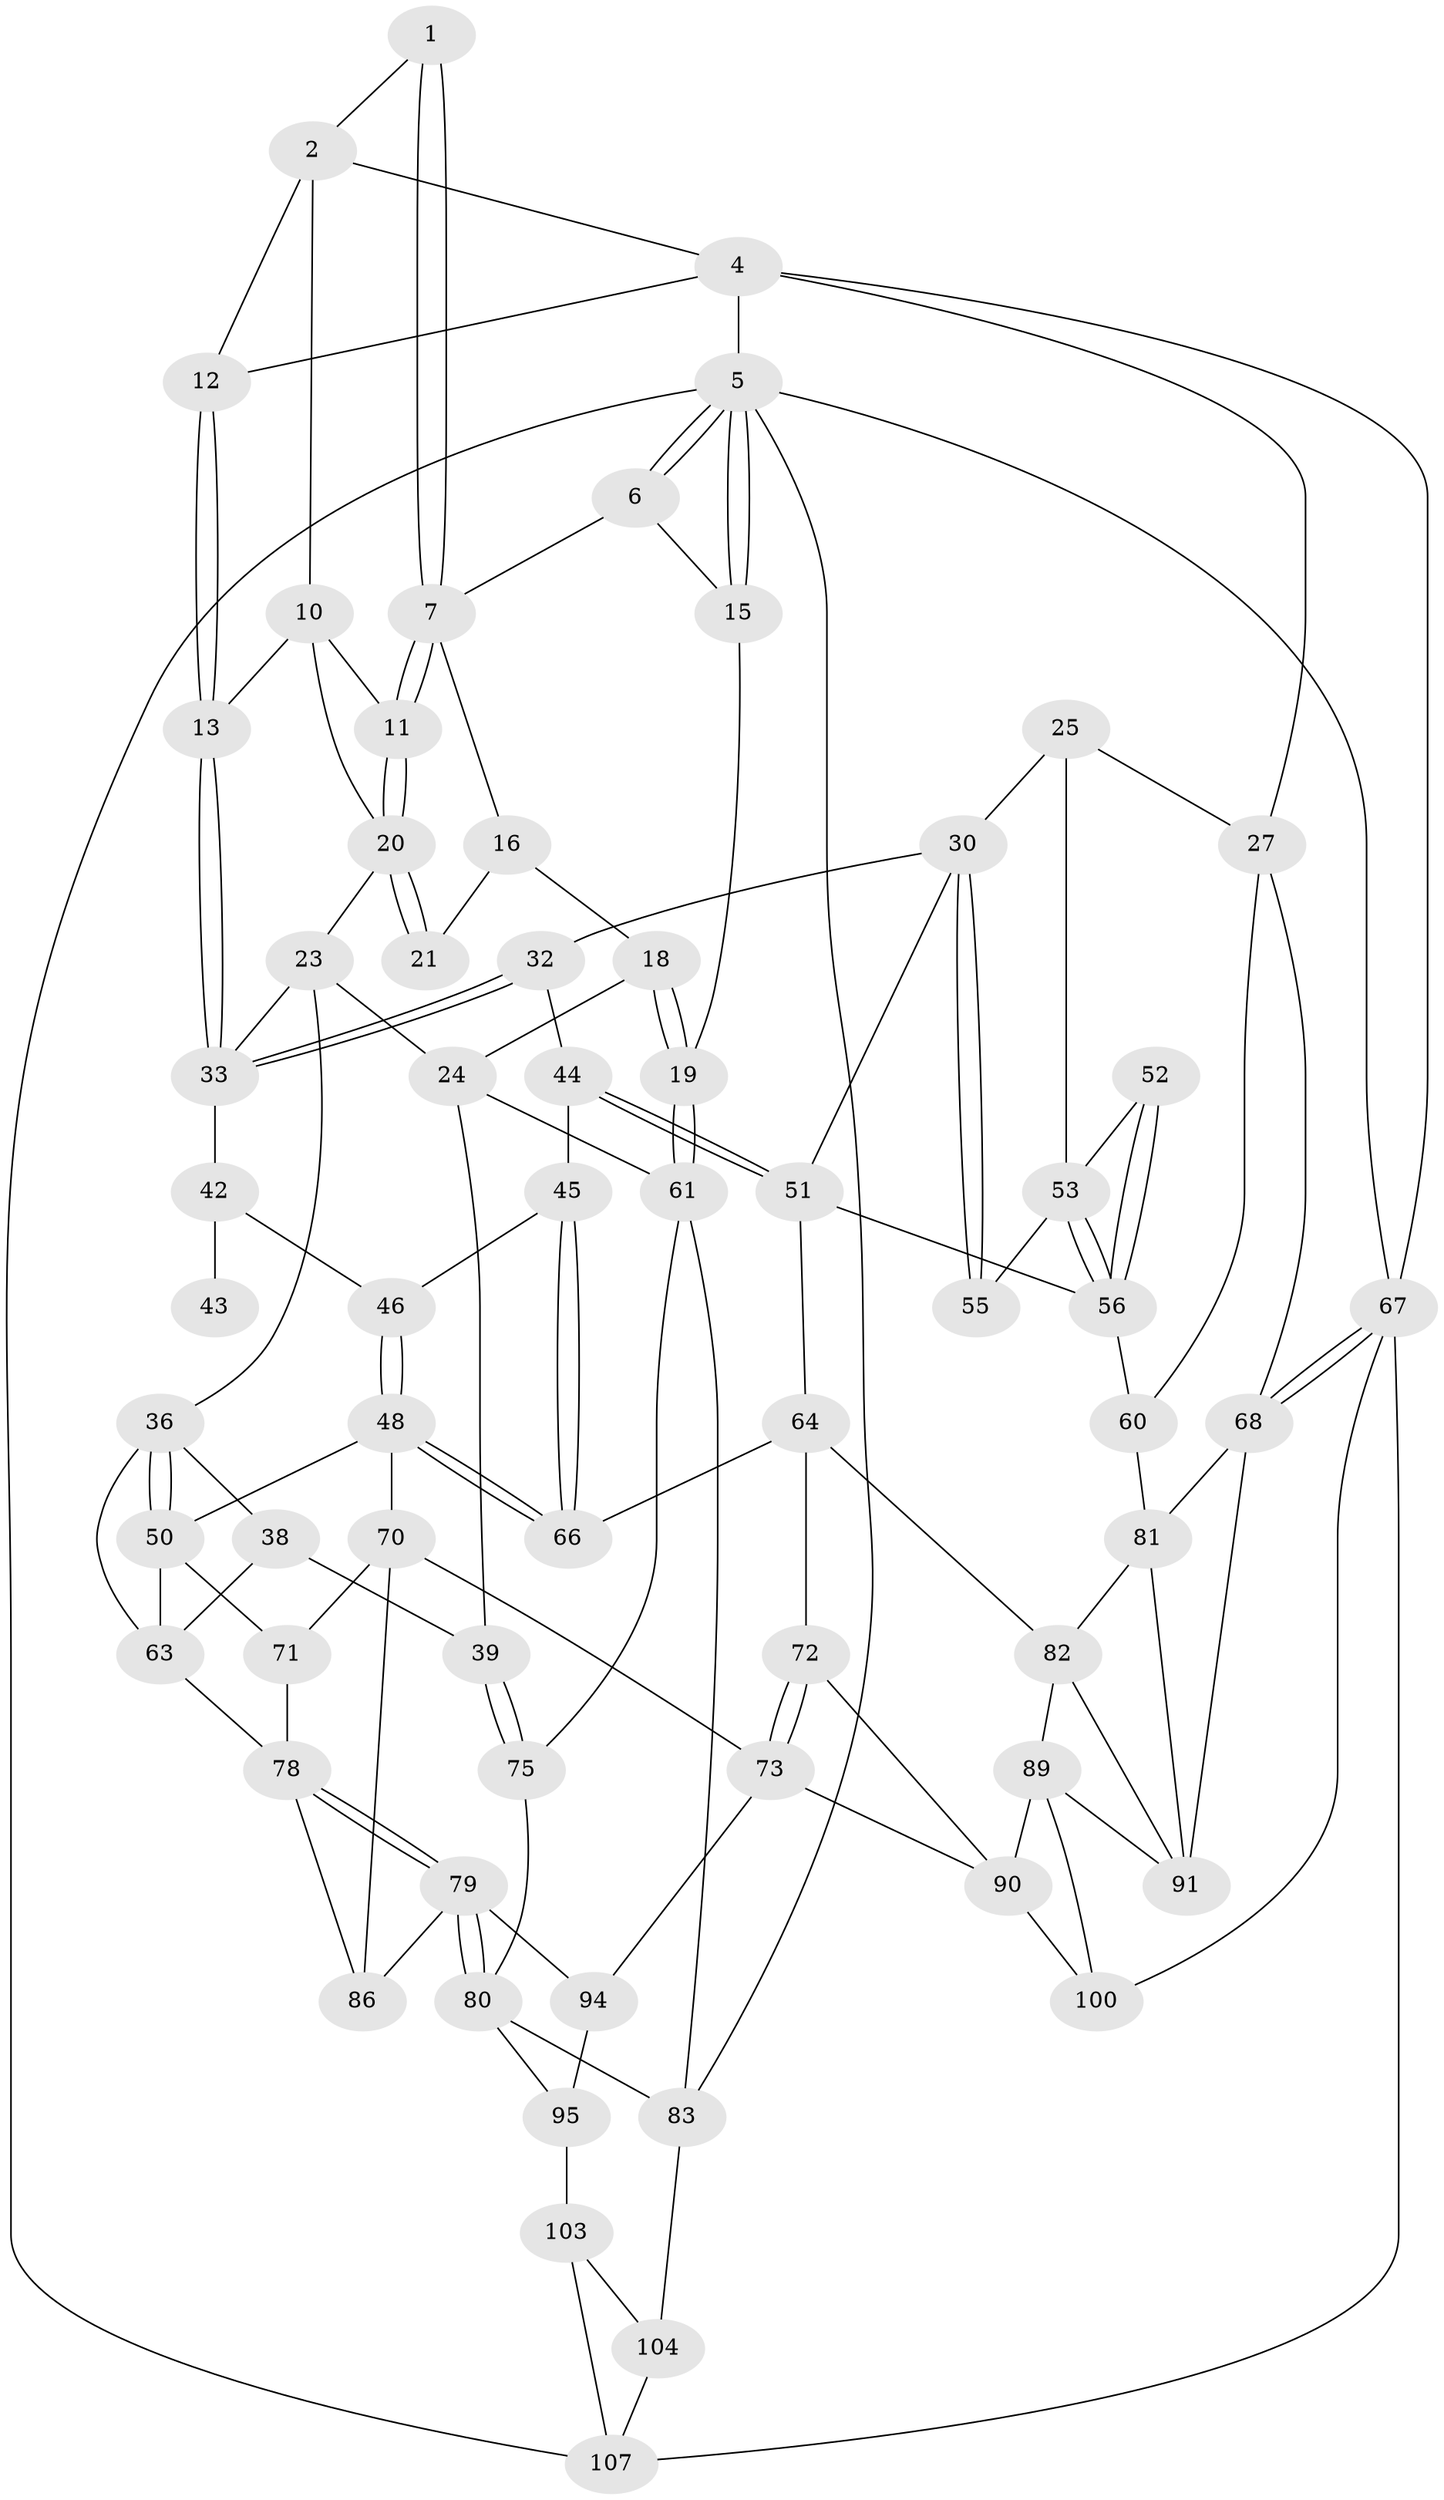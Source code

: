// original degree distribution, {3: 0.05555555555555555, 4: 0.23148148148148148, 5: 0.42592592592592593, 6: 0.28703703703703703}
// Generated by graph-tools (version 1.1) at 2025/42/03/06/25 10:42:30]
// undirected, 66 vertices, 139 edges
graph export_dot {
graph [start="1"]
  node [color=gray90,style=filled];
  1 [pos="+0.09597172765635839+0"];
  2 [pos="+0.411184271840153+0",super="+3"];
  4 [pos="+1+0",super="+28"];
  5 [pos="+0+0",super="+84"];
  6 [pos="+0+0",super="+9"];
  7 [pos="+0.14244934876029844+0.05518816439893835",super="+8"];
  10 [pos="+0.3514001936545027+0",super="+14"];
  11 [pos="+0.19825019227177457+0.08158413726301861"];
  12 [pos="+0.6649580795721599+0.011384553338967377",super="+29"];
  13 [pos="+0.6347302829370892+0.149369847276559"];
  15 [pos="+0+0.2527700919887088"];
  16 [pos="+0.09452413654459582+0.09816187577699292",super="+17"];
  18 [pos="+0+0.2842691336923794"];
  19 [pos="+0+0.3003434476777464"];
  20 [pos="+0.22038425308140477+0.19944856220455034",super="+22"];
  21 [pos="+0.1414286767191723+0.18469512518935008"];
  23 [pos="+0.264917552447947+0.25869130145995406",super="+35"];
  24 [pos="+0.19301991998558782+0.28909453896541587",super="+40"];
  25 [pos="+0.918715672598015+0.18043010494290668",super="+26"];
  27 [pos="+1+0.22924791281654833",super="+59"];
  30 [pos="+0.7539442447283348+0.3245274230450548",super="+31"];
  32 [pos="+0.696219908292255+0.2768853095074109",super="+41"];
  33 [pos="+0.6345458273970918+0.1611165070256081",super="+34"];
  36 [pos="+0.3177015607621234+0.40344995076195833",super="+37"];
  38 [pos="+0.1487929504906605+0.5047966402119103"];
  39 [pos="+0.09334271578009291+0.4925945047201998"];
  42 [pos="+0.4816893262921608+0.37327712415257247",super="+47"];
  43 [pos="+0.5651551294731226+0.3937709357140867"];
  44 [pos="+0.5758783268128523+0.48511485595188675"];
  45 [pos="+0.5337333961265622+0.4867779159312938"];
  46 [pos="+0.5227480358084504+0.4852950441999145"];
  48 [pos="+0.4911388743358223+0.5089831767645132",super="+49"];
  50 [pos="+0.4158191248911029+0.5034734844486215",super="+62"];
  51 [pos="+0.7268924113349731+0.5204471015883537",super="+58"];
  52 [pos="+0.8892547680300165+0.42222211779641233"];
  53 [pos="+1+0.29625335197082664",super="+54"];
  55 [pos="+0.8154934210259372+0.33386731388750324"];
  56 [pos="+0.9210019911865864+0.4729662237649918",super="+57"];
  60 [pos="+0.9170153484707575+0.5369682141178278"];
  61 [pos="+0+0.3576069206092374",super="+76"];
  63 [pos="+0.30357192570680624+0.6095787364378339",super="+77"];
  64 [pos="+0.7303954986099764+0.5510190300253277",super="+65"];
  66 [pos="+0.627446746444917+0.6603932712229882"];
  67 [pos="+1+1",super="+106"];
  68 [pos="+1+1",super="+69"];
  70 [pos="+0.467668049817744+0.6132407444717829",super="+74"];
  71 [pos="+0.4031825972100793+0.6322375720849931"];
  72 [pos="+0.6434486965831906+0.6970054259138518"];
  73 [pos="+0.6315102322750464+0.7057398395653295",super="+93"];
  75 [pos="+0.03771793117993295+0.7001676470142786"];
  78 [pos="+0.2337949754986204+0.6974383553933808",super="+85"];
  79 [pos="+0.23356898829574635+0.6983605162911427",super="+92"];
  80 [pos="+0.17976716057233327+0.7725737132098301",super="+97"];
  81 [pos="+0.9313529010613739+0.6400095272737291",super="+87"];
  82 [pos="+0.8637256382077468+0.6831554098209857",super="+88"];
  83 [pos="+0+1",super="+102"];
  86 [pos="+0.41230673814952407+0.7440378185588765"];
  89 [pos="+0.822939375136274+0.7693678097676909",super="+99"];
  90 [pos="+0.7746354561257398+0.7662651441646056",super="+98"];
  91 [pos="+0.9044462771240607+0.8013508131324354",super="+101"];
  94 [pos="+0.42608598272444725+0.872178717994633"];
  95 [pos="+0.38206354692903094+0.8940884911778104",super="+96"];
  100 [pos="+0.7066245303185431+1"];
  103 [pos="+0.25732253594366566+0.9382130975775128",super="+105"];
  104 [pos="+0.14626778418858516+0.9909453737590184"];
  107 [pos="+0.285074652578568+1",super="+108"];
  1 -- 2;
  1 -- 7;
  1 -- 7;
  2 -- 10;
  2 -- 4;
  2 -- 12;
  4 -- 5;
  4 -- 67;
  4 -- 27;
  4 -- 12;
  5 -- 6;
  5 -- 6;
  5 -- 15;
  5 -- 15;
  5 -- 83;
  5 -- 67;
  5 -- 107;
  6 -- 15;
  6 -- 7;
  7 -- 11;
  7 -- 11;
  7 -- 16;
  10 -- 11;
  10 -- 20;
  10 -- 13;
  11 -- 20;
  11 -- 20;
  12 -- 13;
  12 -- 13;
  13 -- 33;
  13 -- 33;
  15 -- 19;
  16 -- 21 [weight=2];
  16 -- 18;
  18 -- 19;
  18 -- 19;
  18 -- 24;
  19 -- 61;
  19 -- 61;
  20 -- 21;
  20 -- 21;
  20 -- 23;
  23 -- 24;
  23 -- 33;
  23 -- 36;
  24 -- 61;
  24 -- 39;
  25 -- 30;
  25 -- 27;
  25 -- 53;
  27 -- 60;
  27 -- 68;
  30 -- 55;
  30 -- 55;
  30 -- 32;
  30 -- 51;
  32 -- 33;
  32 -- 33;
  32 -- 44;
  33 -- 42;
  36 -- 50;
  36 -- 50;
  36 -- 38;
  36 -- 63;
  38 -- 39;
  38 -- 63;
  39 -- 75;
  39 -- 75;
  42 -- 43 [weight=2];
  42 -- 46;
  44 -- 45;
  44 -- 51;
  44 -- 51;
  45 -- 46;
  45 -- 66;
  45 -- 66;
  46 -- 48;
  46 -- 48;
  48 -- 66;
  48 -- 66;
  48 -- 50;
  48 -- 70;
  50 -- 63;
  50 -- 71;
  51 -- 64;
  51 -- 56;
  52 -- 53;
  52 -- 56;
  52 -- 56;
  53 -- 56;
  53 -- 56;
  53 -- 55;
  56 -- 60;
  60 -- 81;
  61 -- 83;
  61 -- 75;
  63 -- 78;
  64 -- 82;
  64 -- 66;
  64 -- 72;
  67 -- 68;
  67 -- 68;
  67 -- 107;
  67 -- 100;
  68 -- 91;
  68 -- 81;
  70 -- 71;
  70 -- 73;
  70 -- 86;
  71 -- 78;
  72 -- 73;
  72 -- 73;
  72 -- 90;
  73 -- 94;
  73 -- 90;
  75 -- 80;
  78 -- 79;
  78 -- 79;
  78 -- 86;
  79 -- 80;
  79 -- 80;
  79 -- 94;
  79 -- 86;
  80 -- 83;
  80 -- 95;
  81 -- 82;
  81 -- 91;
  82 -- 89;
  82 -- 91;
  83 -- 104;
  89 -- 90;
  89 -- 91;
  89 -- 100;
  90 -- 100;
  94 -- 95;
  95 -- 103 [weight=2];
  103 -- 104;
  103 -- 107;
  104 -- 107;
}
